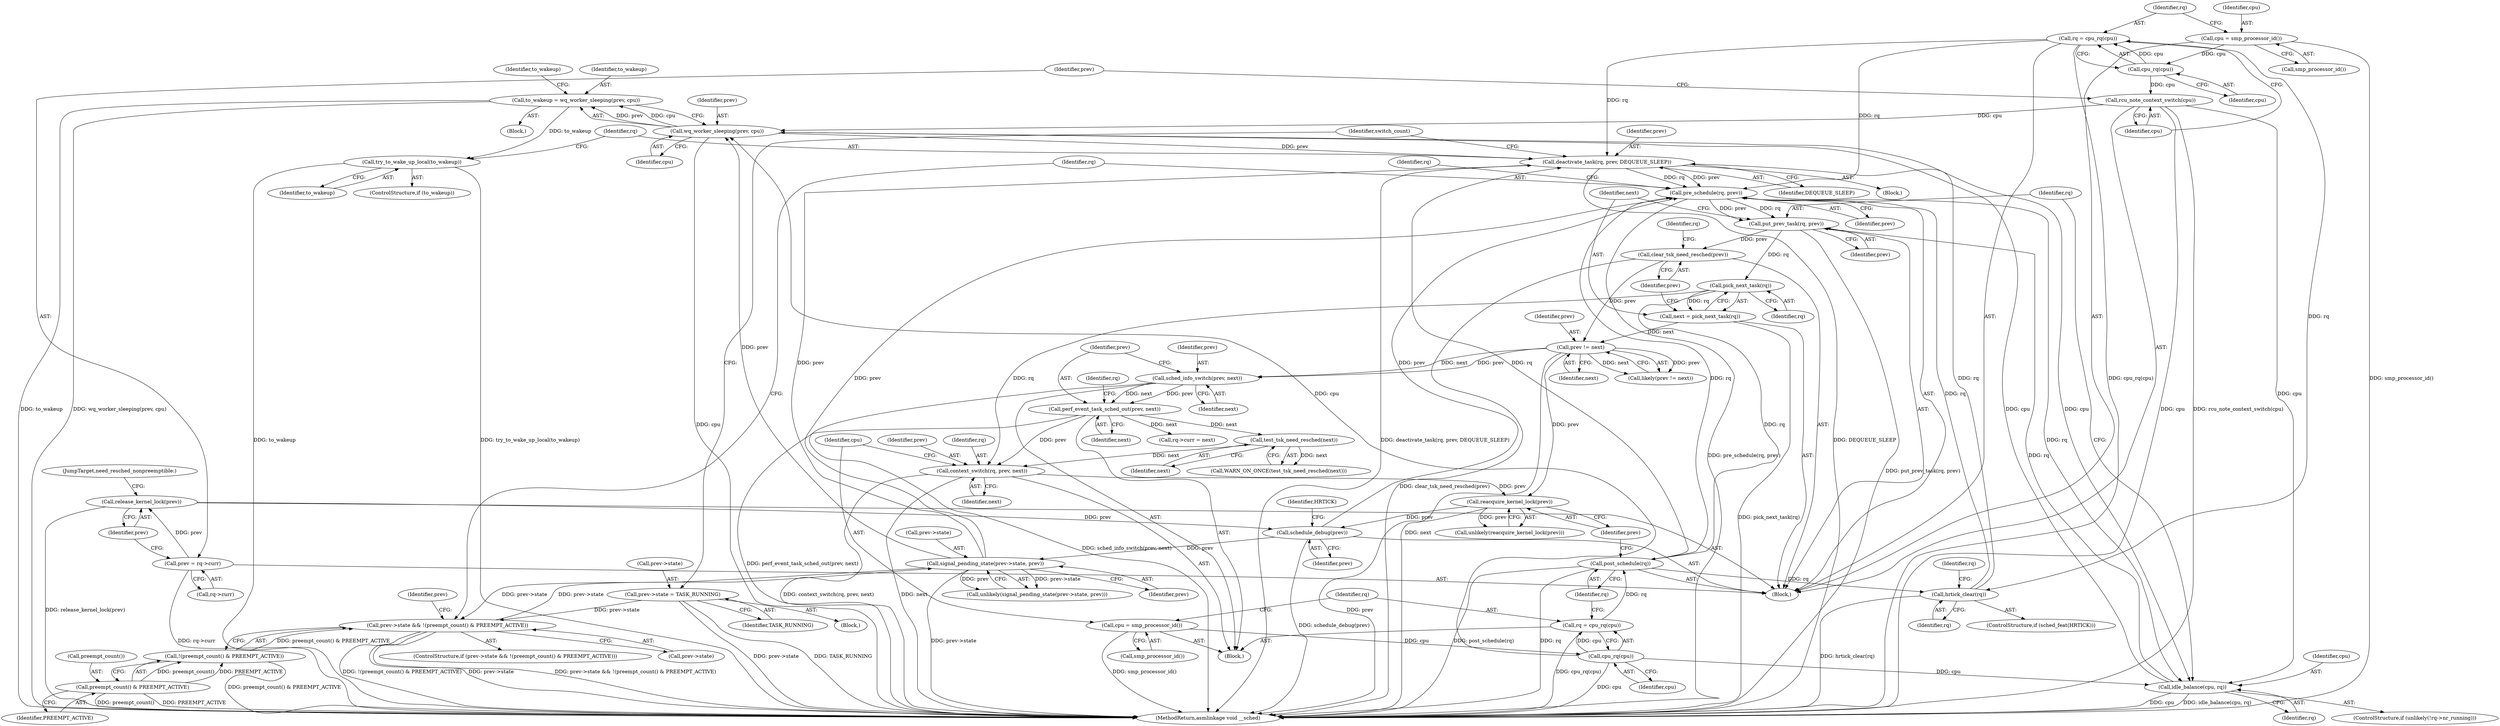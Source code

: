 digraph "0_linux_f26f9aff6aaf67e9a430d16c266f91b13a5bff64_2@API" {
"1000181" [label="(Call,to_wakeup = wq_worker_sleeping(prev, cpu))"];
"1000183" [label="(Call,wq_worker_sleeping(prev, cpu))"];
"1000160" [label="(Call,signal_pending_state(prev->state, prev))"];
"1000149" [label="(Call,prev->state && !(preempt_count() & PREEMPT_ACTIVE))"];
"1000166" [label="(Call,prev->state = TASK_RUNNING)"];
"1000153" [label="(Call,!(preempt_count() & PREEMPT_ACTIVE))"];
"1000154" [label="(Call,preempt_count() & PREEMPT_ACTIVE)"];
"1000130" [label="(Call,schedule_debug(prev))"];
"1000274" [label="(Call,reacquire_kernel_lock(prev))"];
"1000253" [label="(Call,context_switch(rq, prev, next))"];
"1000217" [label="(Call,pick_next_task(rq))"];
"1000212" [label="(Call,put_prev_task(rq, prev))"];
"1000200" [label="(Call,pre_schedule(rq, prev))"];
"1000116" [label="(Call,rq = cpu_rq(cpu))"];
"1000118" [label="(Call,cpu_rq(cpu))"];
"1000113" [label="(Call,cpu = smp_processor_id())"];
"1000190" [label="(Call,deactivate_task(rq, prev, DEQUEUE_SLEEP))"];
"1000135" [label="(Call,hrtick_clear(rq))"];
"1000270" [label="(Call,post_schedule(rq))"];
"1000260" [label="(Call,rq = cpu_rq(cpu))"];
"1000262" [label="(Call,cpu_rq(cpu))"];
"1000257" [label="(Call,cpu = smp_processor_id())"];
"1000209" [label="(Call,idle_balance(cpu, rq))"];
"1000120" [label="(Call,rcu_note_context_switch(cpu))"];
"1000235" [label="(Call,perf_event_task_sched_out(prev, next))"];
"1000232" [label="(Call,sched_info_switch(prev, next))"];
"1000228" [label="(Call,prev != next)"];
"1000219" [label="(Call,clear_tsk_need_resched(prev))"];
"1000215" [label="(Call,next = pick_next_task(rq))"];
"1000251" [label="(Call,test_tsk_need_resched(next))"];
"1000127" [label="(Call,release_kernel_lock(prev))"];
"1000122" [label="(Call,prev = rq->curr)"];
"1000188" [label="(Call,try_to_wake_up_local(to_wakeup))"];
"1000148" [label="(ControlStructure,if (prev->state && !(preempt_count() & PREEMPT_ACTIVE)))"];
"1000179" [label="(Block,)"];
"1000227" [label="(Call,likely(prev != next))"];
"1000273" [label="(Call,unlikely(reacquire_kernel_lock(prev)))"];
"1000193" [label="(Identifier,DEQUEUE_SLEEP)"];
"1000165" [label="(Block,)"];
"1000116" [label="(Call,rq = cpu_rq(cpu))"];
"1000230" [label="(Identifier,next)"];
"1000275" [label="(Identifier,prev)"];
"1000209" [label="(Call,idle_balance(cpu, rq))"];
"1000235" [label="(Call,perf_event_task_sched_out(prev, next))"];
"1000124" [label="(Call,rq->curr)"];
"1000185" [label="(Identifier,cpu)"];
"1000150" [label="(Call,prev->state)"];
"1000118" [label="(Call,cpu_rq(cpu))"];
"1000182" [label="(Identifier,to_wakeup)"];
"1000255" [label="(Identifier,prev)"];
"1000190" [label="(Call,deactivate_task(rq, prev, DEQUEUE_SLEEP))"];
"1000218" [label="(Identifier,rq)"];
"1000223" [label="(Identifier,rq)"];
"1000129" [label="(JumpTarget,need_resched_nonpreemptible:)"];
"1000162" [label="(Identifier,prev)"];
"1000232" [label="(Call,sched_info_switch(prev, next))"];
"1000160" [label="(Call,signal_pending_state(prev->state, prev))"];
"1000263" [label="(Identifier,cpu)"];
"1000167" [label="(Call,prev->state)"];
"1000217" [label="(Call,pick_next_task(rq))"];
"1000123" [label="(Identifier,prev)"];
"1000260" [label="(Call,rq = cpu_rq(cpu))"];
"1000262" [label="(Call,cpu_rq(cpu))"];
"1000161" [label="(Call,prev->state)"];
"1000215" [label="(Call,next = pick_next_task(rq))"];
"1000127" [label="(Call,release_kernel_lock(prev))"];
"1000181" [label="(Call,to_wakeup = wq_worker_sleeping(prev, cpu))"];
"1000212" [label="(Call,put_prev_task(rq, prev))"];
"1000191" [label="(Identifier,rq)"];
"1000261" [label="(Identifier,rq)"];
"1000281" [label="(MethodReturn,asmlinkage void __sched)"];
"1000195" [label="(Identifier,switch_count)"];
"1000164" [label="(Identifier,prev)"];
"1000237" [label="(Identifier,next)"];
"1000156" [label="(Identifier,PREEMPT_ACTIVE)"];
"1000203" [label="(ControlStructure,if (unlikely(!rq->nr_running)))"];
"1000170" [label="(Identifier,TASK_RUNNING)"];
"1000192" [label="(Identifier,prev)"];
"1000251" [label="(Call,test_tsk_need_resched(next))"];
"1000140" [label="(Identifier,rq)"];
"1000256" [label="(Identifier,next)"];
"1000236" [label="(Identifier,prev)"];
"1000242" [label="(Call,rq->curr = next)"];
"1000202" [label="(Identifier,prev)"];
"1000153" [label="(Call,!(preempt_count() & PREEMPT_ACTIVE))"];
"1000155" [label="(Call,preempt_count())"];
"1000149" [label="(Call,prev->state && !(preempt_count() & PREEMPT_ACTIVE))"];
"1000122" [label="(Call,prev = rq->curr)"];
"1000210" [label="(Identifier,cpu)"];
"1000154" [label="(Call,preempt_count() & PREEMPT_ACTIVE)"];
"1000130" [label="(Call,schedule_debug(prev))"];
"1000258" [label="(Identifier,cpu)"];
"1000270" [label="(Call,post_schedule(rq))"];
"1000201" [label="(Identifier,rq)"];
"1000114" [label="(Identifier,cpu)"];
"1000134" [label="(Identifier,HRTICK)"];
"1000214" [label="(Identifier,prev)"];
"1000228" [label="(Call,prev != next)"];
"1000113" [label="(Call,cpu = smp_processor_id())"];
"1000219" [label="(Call,clear_tsk_need_resched(prev))"];
"1000117" [label="(Identifier,rq)"];
"1000229" [label="(Identifier,prev)"];
"1000252" [label="(Identifier,next)"];
"1000240" [label="(Identifier,rq)"];
"1000120" [label="(Call,rcu_note_context_switch(cpu))"];
"1000115" [label="(Call,smp_processor_id())"];
"1000189" [label="(Identifier,to_wakeup)"];
"1000231" [label="(Block,)"];
"1000159" [label="(Call,unlikely(signal_pending_state(prev->state, prev)))"];
"1000259" [label="(Call,smp_processor_id())"];
"1000121" [label="(Identifier,cpu)"];
"1000119" [label="(Identifier,cpu)"];
"1000183" [label="(Call,wq_worker_sleeping(prev, cpu))"];
"1000257" [label="(Call,cpu = smp_processor_id())"];
"1000211" [label="(Identifier,rq)"];
"1000233" [label="(Identifier,prev)"];
"1000128" [label="(Identifier,prev)"];
"1000271" [label="(Identifier,rq)"];
"1000166" [label="(Call,prev->state = TASK_RUNNING)"];
"1000186" [label="(ControlStructure,if (to_wakeup))"];
"1000184" [label="(Identifier,prev)"];
"1000136" [label="(Identifier,rq)"];
"1000213" [label="(Identifier,rq)"];
"1000172" [label="(Block,)"];
"1000274" [label="(Call,reacquire_kernel_lock(prev))"];
"1000216" [label="(Identifier,next)"];
"1000132" [label="(ControlStructure,if (sched_feat(HRTICK)))"];
"1000188" [label="(Call,try_to_wake_up_local(to_wakeup))"];
"1000234" [label="(Identifier,next)"];
"1000187" [label="(Identifier,to_wakeup)"];
"1000131" [label="(Identifier,prev)"];
"1000200" [label="(Call,pre_schedule(rq, prev))"];
"1000220" [label="(Identifier,prev)"];
"1000207" [label="(Identifier,rq)"];
"1000253" [label="(Call,context_switch(rq, prev, next))"];
"1000135" [label="(Call,hrtick_clear(rq))"];
"1000250" [label="(Call,WARN_ON_ONCE(test_tsk_need_resched(next)))"];
"1000105" [label="(Block,)"];
"1000254" [label="(Identifier,rq)"];
"1000181" -> "1000179"  [label="AST: "];
"1000181" -> "1000183"  [label="CFG: "];
"1000182" -> "1000181"  [label="AST: "];
"1000183" -> "1000181"  [label="AST: "];
"1000187" -> "1000181"  [label="CFG: "];
"1000181" -> "1000281"  [label="DDG: to_wakeup"];
"1000181" -> "1000281"  [label="DDG: wq_worker_sleeping(prev, cpu)"];
"1000183" -> "1000181"  [label="DDG: prev"];
"1000183" -> "1000181"  [label="DDG: cpu"];
"1000181" -> "1000188"  [label="DDG: to_wakeup"];
"1000183" -> "1000185"  [label="CFG: "];
"1000184" -> "1000183"  [label="AST: "];
"1000185" -> "1000183"  [label="AST: "];
"1000183" -> "1000281"  [label="DDG: cpu"];
"1000160" -> "1000183"  [label="DDG: prev"];
"1000209" -> "1000183"  [label="DDG: cpu"];
"1000120" -> "1000183"  [label="DDG: cpu"];
"1000262" -> "1000183"  [label="DDG: cpu"];
"1000183" -> "1000190"  [label="DDG: prev"];
"1000183" -> "1000209"  [label="DDG: cpu"];
"1000160" -> "1000159"  [label="AST: "];
"1000160" -> "1000164"  [label="CFG: "];
"1000161" -> "1000160"  [label="AST: "];
"1000164" -> "1000160"  [label="AST: "];
"1000159" -> "1000160"  [label="CFG: "];
"1000160" -> "1000281"  [label="DDG: prev->state"];
"1000160" -> "1000149"  [label="DDG: prev->state"];
"1000160" -> "1000159"  [label="DDG: prev->state"];
"1000160" -> "1000159"  [label="DDG: prev"];
"1000149" -> "1000160"  [label="DDG: prev->state"];
"1000130" -> "1000160"  [label="DDG: prev"];
"1000160" -> "1000190"  [label="DDG: prev"];
"1000160" -> "1000200"  [label="DDG: prev"];
"1000149" -> "1000148"  [label="AST: "];
"1000149" -> "1000150"  [label="CFG: "];
"1000149" -> "1000153"  [label="CFG: "];
"1000150" -> "1000149"  [label="AST: "];
"1000153" -> "1000149"  [label="AST: "];
"1000162" -> "1000149"  [label="CFG: "];
"1000201" -> "1000149"  [label="CFG: "];
"1000149" -> "1000281"  [label="DDG: prev->state && !(preempt_count() & PREEMPT_ACTIVE)"];
"1000149" -> "1000281"  [label="DDG: !(preempt_count() & PREEMPT_ACTIVE)"];
"1000149" -> "1000281"  [label="DDG: prev->state"];
"1000166" -> "1000149"  [label="DDG: prev->state"];
"1000153" -> "1000149"  [label="DDG: preempt_count() & PREEMPT_ACTIVE"];
"1000166" -> "1000165"  [label="AST: "];
"1000166" -> "1000170"  [label="CFG: "];
"1000167" -> "1000166"  [label="AST: "];
"1000170" -> "1000166"  [label="AST: "];
"1000195" -> "1000166"  [label="CFG: "];
"1000166" -> "1000281"  [label="DDG: prev->state"];
"1000166" -> "1000281"  [label="DDG: TASK_RUNNING"];
"1000153" -> "1000154"  [label="CFG: "];
"1000154" -> "1000153"  [label="AST: "];
"1000153" -> "1000281"  [label="DDG: preempt_count() & PREEMPT_ACTIVE"];
"1000154" -> "1000153"  [label="DDG: preempt_count()"];
"1000154" -> "1000153"  [label="DDG: PREEMPT_ACTIVE"];
"1000154" -> "1000156"  [label="CFG: "];
"1000155" -> "1000154"  [label="AST: "];
"1000156" -> "1000154"  [label="AST: "];
"1000154" -> "1000281"  [label="DDG: preempt_count()"];
"1000154" -> "1000281"  [label="DDG: PREEMPT_ACTIVE"];
"1000130" -> "1000105"  [label="AST: "];
"1000130" -> "1000131"  [label="CFG: "];
"1000131" -> "1000130"  [label="AST: "];
"1000134" -> "1000130"  [label="CFG: "];
"1000130" -> "1000281"  [label="DDG: schedule_debug(prev)"];
"1000274" -> "1000130"  [label="DDG: prev"];
"1000127" -> "1000130"  [label="DDG: prev"];
"1000130" -> "1000200"  [label="DDG: prev"];
"1000274" -> "1000273"  [label="AST: "];
"1000274" -> "1000275"  [label="CFG: "];
"1000275" -> "1000274"  [label="AST: "];
"1000273" -> "1000274"  [label="CFG: "];
"1000274" -> "1000281"  [label="DDG: prev"];
"1000274" -> "1000273"  [label="DDG: prev"];
"1000253" -> "1000274"  [label="DDG: prev"];
"1000228" -> "1000274"  [label="DDG: prev"];
"1000253" -> "1000231"  [label="AST: "];
"1000253" -> "1000256"  [label="CFG: "];
"1000254" -> "1000253"  [label="AST: "];
"1000255" -> "1000253"  [label="AST: "];
"1000256" -> "1000253"  [label="AST: "];
"1000258" -> "1000253"  [label="CFG: "];
"1000253" -> "1000281"  [label="DDG: context_switch(rq, prev, next)"];
"1000253" -> "1000281"  [label="DDG: next"];
"1000217" -> "1000253"  [label="DDG: rq"];
"1000235" -> "1000253"  [label="DDG: prev"];
"1000251" -> "1000253"  [label="DDG: next"];
"1000217" -> "1000215"  [label="AST: "];
"1000217" -> "1000218"  [label="CFG: "];
"1000218" -> "1000217"  [label="AST: "];
"1000215" -> "1000217"  [label="CFG: "];
"1000217" -> "1000215"  [label="DDG: rq"];
"1000212" -> "1000217"  [label="DDG: rq"];
"1000217" -> "1000270"  [label="DDG: rq"];
"1000212" -> "1000105"  [label="AST: "];
"1000212" -> "1000214"  [label="CFG: "];
"1000213" -> "1000212"  [label="AST: "];
"1000214" -> "1000212"  [label="AST: "];
"1000216" -> "1000212"  [label="CFG: "];
"1000212" -> "1000281"  [label="DDG: put_prev_task(rq, prev)"];
"1000200" -> "1000212"  [label="DDG: rq"];
"1000200" -> "1000212"  [label="DDG: prev"];
"1000209" -> "1000212"  [label="DDG: rq"];
"1000212" -> "1000219"  [label="DDG: prev"];
"1000200" -> "1000105"  [label="AST: "];
"1000200" -> "1000202"  [label="CFG: "];
"1000201" -> "1000200"  [label="AST: "];
"1000202" -> "1000200"  [label="AST: "];
"1000207" -> "1000200"  [label="CFG: "];
"1000200" -> "1000281"  [label="DDG: pre_schedule(rq, prev)"];
"1000116" -> "1000200"  [label="DDG: rq"];
"1000190" -> "1000200"  [label="DDG: rq"];
"1000190" -> "1000200"  [label="DDG: prev"];
"1000135" -> "1000200"  [label="DDG: rq"];
"1000270" -> "1000200"  [label="DDG: rq"];
"1000200" -> "1000209"  [label="DDG: rq"];
"1000116" -> "1000105"  [label="AST: "];
"1000116" -> "1000118"  [label="CFG: "];
"1000117" -> "1000116"  [label="AST: "];
"1000118" -> "1000116"  [label="AST: "];
"1000121" -> "1000116"  [label="CFG: "];
"1000116" -> "1000281"  [label="DDG: cpu_rq(cpu)"];
"1000118" -> "1000116"  [label="DDG: cpu"];
"1000116" -> "1000135"  [label="DDG: rq"];
"1000116" -> "1000190"  [label="DDG: rq"];
"1000118" -> "1000119"  [label="CFG: "];
"1000119" -> "1000118"  [label="AST: "];
"1000113" -> "1000118"  [label="DDG: cpu"];
"1000118" -> "1000120"  [label="DDG: cpu"];
"1000113" -> "1000105"  [label="AST: "];
"1000113" -> "1000115"  [label="CFG: "];
"1000114" -> "1000113"  [label="AST: "];
"1000115" -> "1000113"  [label="AST: "];
"1000117" -> "1000113"  [label="CFG: "];
"1000113" -> "1000281"  [label="DDG: smp_processor_id()"];
"1000190" -> "1000172"  [label="AST: "];
"1000190" -> "1000193"  [label="CFG: "];
"1000191" -> "1000190"  [label="AST: "];
"1000192" -> "1000190"  [label="AST: "];
"1000193" -> "1000190"  [label="AST: "];
"1000195" -> "1000190"  [label="CFG: "];
"1000190" -> "1000281"  [label="DDG: deactivate_task(rq, prev, DEQUEUE_SLEEP)"];
"1000190" -> "1000281"  [label="DDG: DEQUEUE_SLEEP"];
"1000135" -> "1000190"  [label="DDG: rq"];
"1000270" -> "1000190"  [label="DDG: rq"];
"1000135" -> "1000132"  [label="AST: "];
"1000135" -> "1000136"  [label="CFG: "];
"1000136" -> "1000135"  [label="AST: "];
"1000140" -> "1000135"  [label="CFG: "];
"1000135" -> "1000281"  [label="DDG: hrtick_clear(rq)"];
"1000270" -> "1000135"  [label="DDG: rq"];
"1000270" -> "1000105"  [label="AST: "];
"1000270" -> "1000271"  [label="CFG: "];
"1000271" -> "1000270"  [label="AST: "];
"1000275" -> "1000270"  [label="CFG: "];
"1000270" -> "1000281"  [label="DDG: post_schedule(rq)"];
"1000270" -> "1000281"  [label="DDG: rq"];
"1000260" -> "1000270"  [label="DDG: rq"];
"1000260" -> "1000231"  [label="AST: "];
"1000260" -> "1000262"  [label="CFG: "];
"1000261" -> "1000260"  [label="AST: "];
"1000262" -> "1000260"  [label="AST: "];
"1000271" -> "1000260"  [label="CFG: "];
"1000260" -> "1000281"  [label="DDG: cpu_rq(cpu)"];
"1000262" -> "1000260"  [label="DDG: cpu"];
"1000262" -> "1000263"  [label="CFG: "];
"1000263" -> "1000262"  [label="AST: "];
"1000262" -> "1000281"  [label="DDG: cpu"];
"1000262" -> "1000209"  [label="DDG: cpu"];
"1000257" -> "1000262"  [label="DDG: cpu"];
"1000257" -> "1000231"  [label="AST: "];
"1000257" -> "1000259"  [label="CFG: "];
"1000258" -> "1000257"  [label="AST: "];
"1000259" -> "1000257"  [label="AST: "];
"1000261" -> "1000257"  [label="CFG: "];
"1000257" -> "1000281"  [label="DDG: smp_processor_id()"];
"1000209" -> "1000203"  [label="AST: "];
"1000209" -> "1000211"  [label="CFG: "];
"1000210" -> "1000209"  [label="AST: "];
"1000211" -> "1000209"  [label="AST: "];
"1000213" -> "1000209"  [label="CFG: "];
"1000209" -> "1000281"  [label="DDG: idle_balance(cpu, rq)"];
"1000209" -> "1000281"  [label="DDG: cpu"];
"1000120" -> "1000209"  [label="DDG: cpu"];
"1000120" -> "1000105"  [label="AST: "];
"1000120" -> "1000121"  [label="CFG: "];
"1000121" -> "1000120"  [label="AST: "];
"1000123" -> "1000120"  [label="CFG: "];
"1000120" -> "1000281"  [label="DDG: cpu"];
"1000120" -> "1000281"  [label="DDG: rcu_note_context_switch(cpu)"];
"1000235" -> "1000231"  [label="AST: "];
"1000235" -> "1000237"  [label="CFG: "];
"1000236" -> "1000235"  [label="AST: "];
"1000237" -> "1000235"  [label="AST: "];
"1000240" -> "1000235"  [label="CFG: "];
"1000235" -> "1000281"  [label="DDG: perf_event_task_sched_out(prev, next)"];
"1000232" -> "1000235"  [label="DDG: prev"];
"1000232" -> "1000235"  [label="DDG: next"];
"1000235" -> "1000242"  [label="DDG: next"];
"1000235" -> "1000251"  [label="DDG: next"];
"1000232" -> "1000231"  [label="AST: "];
"1000232" -> "1000234"  [label="CFG: "];
"1000233" -> "1000232"  [label="AST: "];
"1000234" -> "1000232"  [label="AST: "];
"1000236" -> "1000232"  [label="CFG: "];
"1000232" -> "1000281"  [label="DDG: sched_info_switch(prev, next)"];
"1000228" -> "1000232"  [label="DDG: prev"];
"1000228" -> "1000232"  [label="DDG: next"];
"1000228" -> "1000227"  [label="AST: "];
"1000228" -> "1000230"  [label="CFG: "];
"1000229" -> "1000228"  [label="AST: "];
"1000230" -> "1000228"  [label="AST: "];
"1000227" -> "1000228"  [label="CFG: "];
"1000228" -> "1000281"  [label="DDG: next"];
"1000228" -> "1000227"  [label="DDG: prev"];
"1000228" -> "1000227"  [label="DDG: next"];
"1000219" -> "1000228"  [label="DDG: prev"];
"1000215" -> "1000228"  [label="DDG: next"];
"1000219" -> "1000105"  [label="AST: "];
"1000219" -> "1000220"  [label="CFG: "];
"1000220" -> "1000219"  [label="AST: "];
"1000223" -> "1000219"  [label="CFG: "];
"1000219" -> "1000281"  [label="DDG: clear_tsk_need_resched(prev)"];
"1000215" -> "1000105"  [label="AST: "];
"1000216" -> "1000215"  [label="AST: "];
"1000220" -> "1000215"  [label="CFG: "];
"1000215" -> "1000281"  [label="DDG: pick_next_task(rq)"];
"1000251" -> "1000250"  [label="AST: "];
"1000251" -> "1000252"  [label="CFG: "];
"1000252" -> "1000251"  [label="AST: "];
"1000250" -> "1000251"  [label="CFG: "];
"1000251" -> "1000250"  [label="DDG: next"];
"1000127" -> "1000105"  [label="AST: "];
"1000127" -> "1000128"  [label="CFG: "];
"1000128" -> "1000127"  [label="AST: "];
"1000129" -> "1000127"  [label="CFG: "];
"1000127" -> "1000281"  [label="DDG: release_kernel_lock(prev)"];
"1000122" -> "1000127"  [label="DDG: prev"];
"1000122" -> "1000105"  [label="AST: "];
"1000122" -> "1000124"  [label="CFG: "];
"1000123" -> "1000122"  [label="AST: "];
"1000124" -> "1000122"  [label="AST: "];
"1000128" -> "1000122"  [label="CFG: "];
"1000122" -> "1000281"  [label="DDG: rq->curr"];
"1000188" -> "1000186"  [label="AST: "];
"1000188" -> "1000189"  [label="CFG: "];
"1000189" -> "1000188"  [label="AST: "];
"1000191" -> "1000188"  [label="CFG: "];
"1000188" -> "1000281"  [label="DDG: try_to_wake_up_local(to_wakeup)"];
"1000188" -> "1000281"  [label="DDG: to_wakeup"];
}
